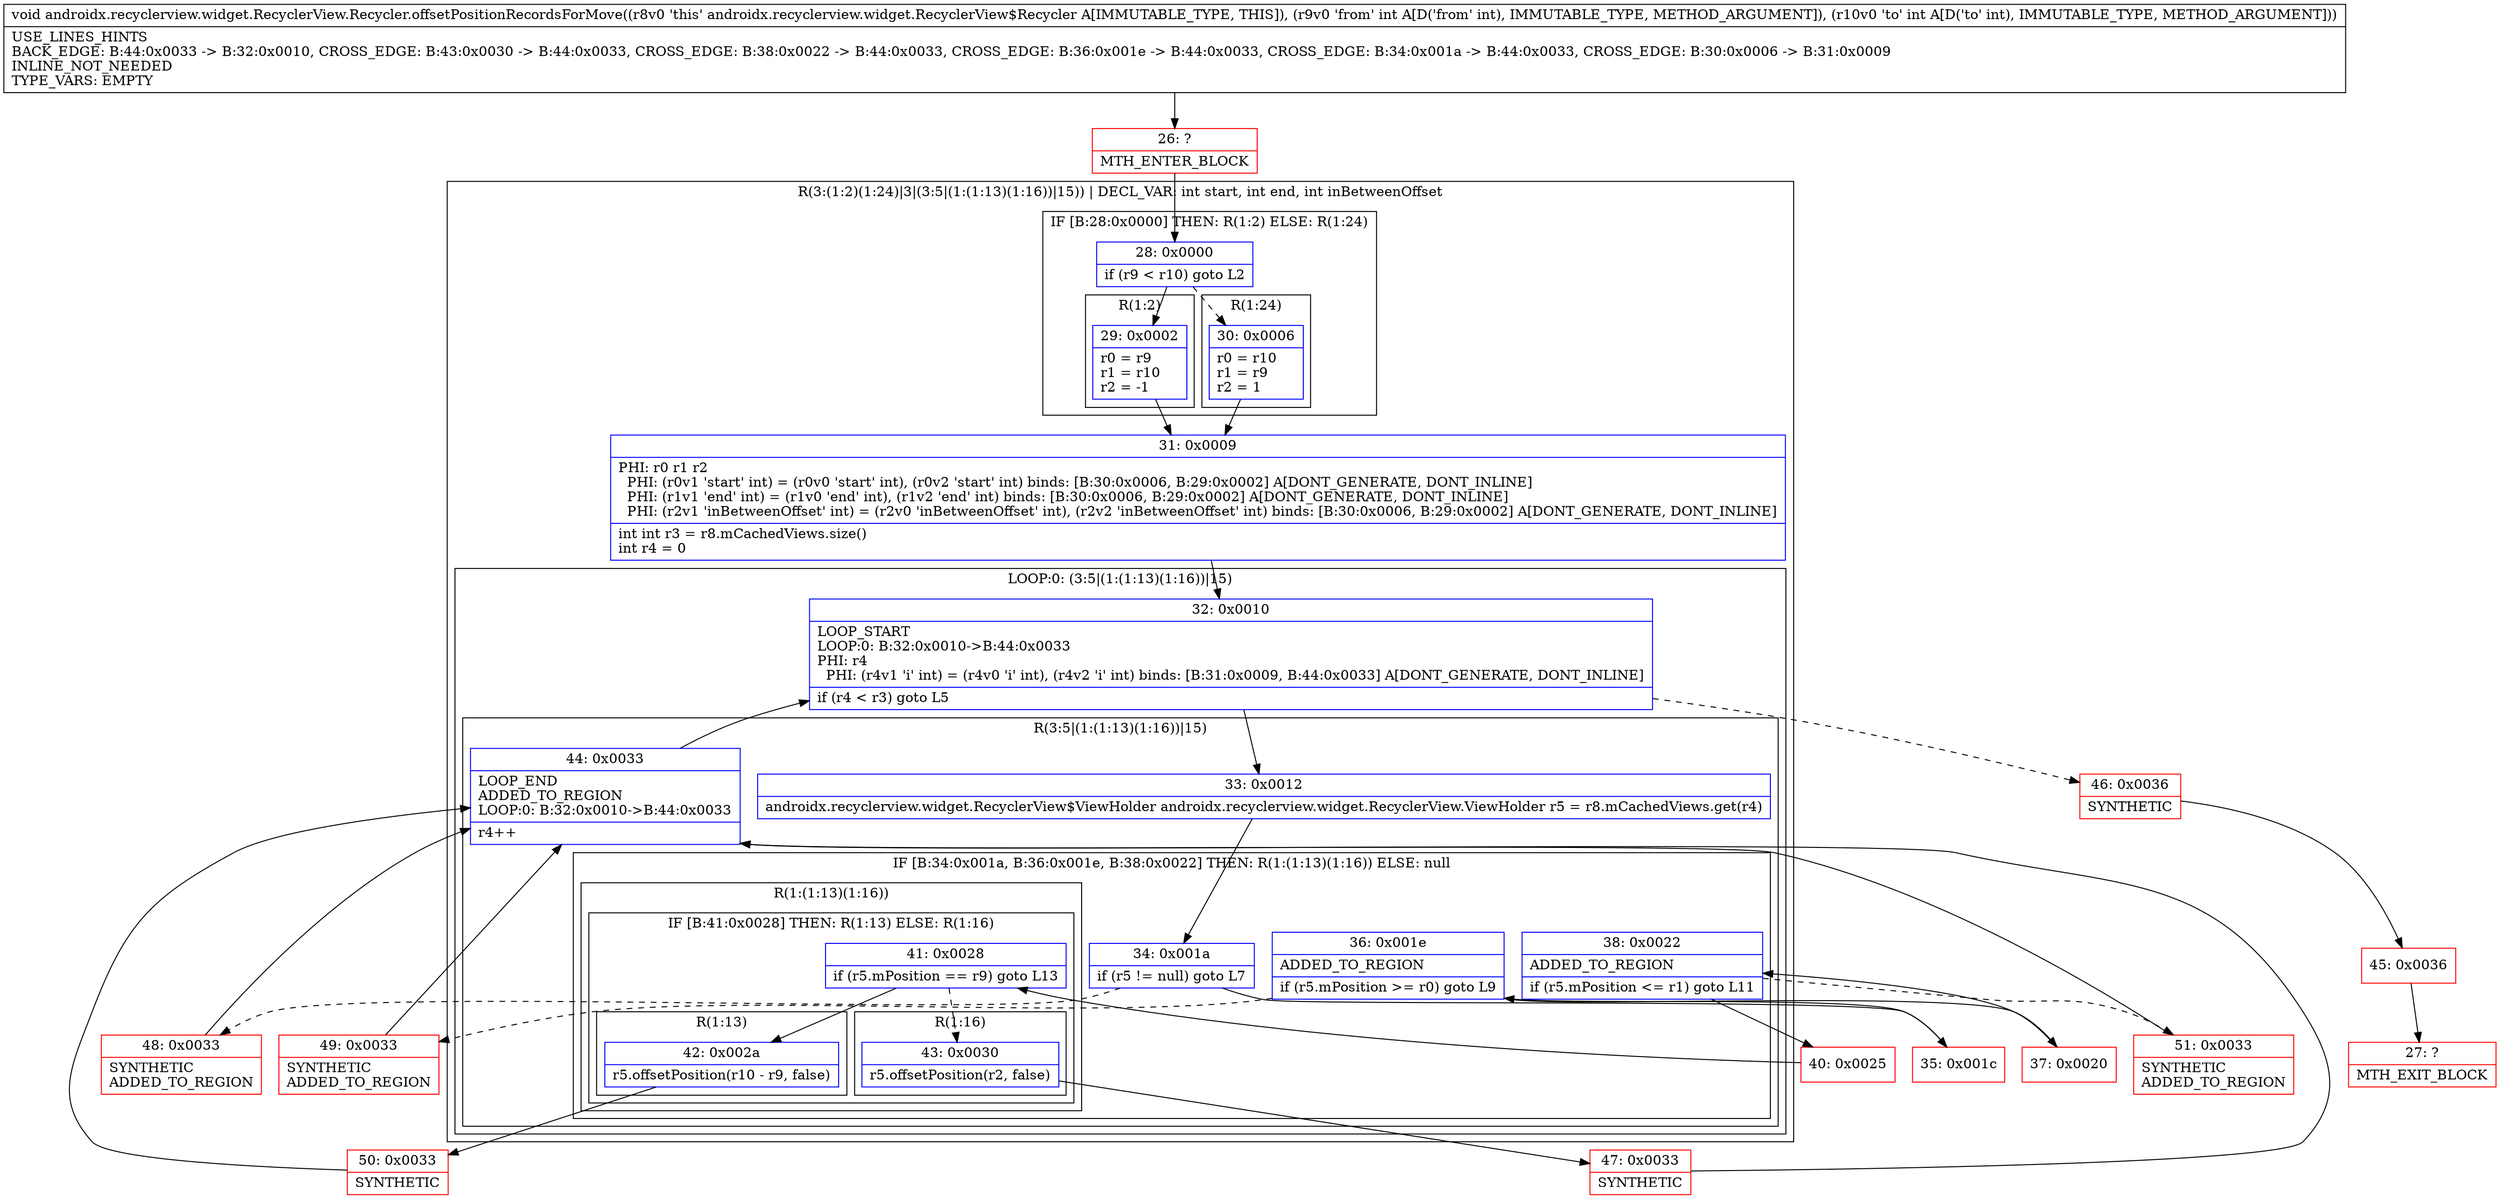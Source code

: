 digraph "CFG forandroidx.recyclerview.widget.RecyclerView.Recycler.offsetPositionRecordsForMove(II)V" {
subgraph cluster_Region_2004712712 {
label = "R(3:(1:2)(1:24)|3|(3:5|(1:(1:13)(1:16))|15)) | DECL_VAR: int start, int end, int inBetweenOffset\l";
node [shape=record,color=blue];
subgraph cluster_IfRegion_954962593 {
label = "IF [B:28:0x0000] THEN: R(1:2) ELSE: R(1:24)";
node [shape=record,color=blue];
Node_28 [shape=record,label="{28\:\ 0x0000|if (r9 \< r10) goto L2\l}"];
subgraph cluster_Region_126832339 {
label = "R(1:2)";
node [shape=record,color=blue];
Node_29 [shape=record,label="{29\:\ 0x0002|r0 = r9\lr1 = r10\lr2 = \-1\l}"];
}
subgraph cluster_Region_506048311 {
label = "R(1:24)";
node [shape=record,color=blue];
Node_30 [shape=record,label="{30\:\ 0x0006|r0 = r10\lr1 = r9\lr2 = 1\l}"];
}
}
Node_31 [shape=record,label="{31\:\ 0x0009|PHI: r0 r1 r2 \l  PHI: (r0v1 'start' int) = (r0v0 'start' int), (r0v2 'start' int) binds: [B:30:0x0006, B:29:0x0002] A[DONT_GENERATE, DONT_INLINE]\l  PHI: (r1v1 'end' int) = (r1v0 'end' int), (r1v2 'end' int) binds: [B:30:0x0006, B:29:0x0002] A[DONT_GENERATE, DONT_INLINE]\l  PHI: (r2v1 'inBetweenOffset' int) = (r2v0 'inBetweenOffset' int), (r2v2 'inBetweenOffset' int) binds: [B:30:0x0006, B:29:0x0002] A[DONT_GENERATE, DONT_INLINE]\l|int int r3 = r8.mCachedViews.size()\lint r4 = 0\l}"];
subgraph cluster_LoopRegion_600608102 {
label = "LOOP:0: (3:5|(1:(1:13)(1:16))|15)";
node [shape=record,color=blue];
Node_32 [shape=record,label="{32\:\ 0x0010|LOOP_START\lLOOP:0: B:32:0x0010\-\>B:44:0x0033\lPHI: r4 \l  PHI: (r4v1 'i' int) = (r4v0 'i' int), (r4v2 'i' int) binds: [B:31:0x0009, B:44:0x0033] A[DONT_GENERATE, DONT_INLINE]\l|if (r4 \< r3) goto L5\l}"];
subgraph cluster_Region_1884282431 {
label = "R(3:5|(1:(1:13)(1:16))|15)";
node [shape=record,color=blue];
Node_33 [shape=record,label="{33\:\ 0x0012|androidx.recyclerview.widget.RecyclerView$ViewHolder androidx.recyclerview.widget.RecyclerView.ViewHolder r5 = r8.mCachedViews.get(r4)\l}"];
subgraph cluster_IfRegion_223084339 {
label = "IF [B:34:0x001a, B:36:0x001e, B:38:0x0022] THEN: R(1:(1:13)(1:16)) ELSE: null";
node [shape=record,color=blue];
Node_34 [shape=record,label="{34\:\ 0x001a|if (r5 != null) goto L7\l}"];
Node_36 [shape=record,label="{36\:\ 0x001e|ADDED_TO_REGION\l|if (r5.mPosition \>= r0) goto L9\l}"];
Node_38 [shape=record,label="{38\:\ 0x0022|ADDED_TO_REGION\l|if (r5.mPosition \<= r1) goto L11\l}"];
subgraph cluster_Region_193532579 {
label = "R(1:(1:13)(1:16))";
node [shape=record,color=blue];
subgraph cluster_IfRegion_289556143 {
label = "IF [B:41:0x0028] THEN: R(1:13) ELSE: R(1:16)";
node [shape=record,color=blue];
Node_41 [shape=record,label="{41\:\ 0x0028|if (r5.mPosition == r9) goto L13\l}"];
subgraph cluster_Region_1445092956 {
label = "R(1:13)";
node [shape=record,color=blue];
Node_42 [shape=record,label="{42\:\ 0x002a|r5.offsetPosition(r10 \- r9, false)\l}"];
}
subgraph cluster_Region_1486019713 {
label = "R(1:16)";
node [shape=record,color=blue];
Node_43 [shape=record,label="{43\:\ 0x0030|r5.offsetPosition(r2, false)\l}"];
}
}
}
}
Node_44 [shape=record,label="{44\:\ 0x0033|LOOP_END\lADDED_TO_REGION\lLOOP:0: B:32:0x0010\-\>B:44:0x0033\l|r4++\l}"];
}
}
}
Node_26 [shape=record,color=red,label="{26\:\ ?|MTH_ENTER_BLOCK\l}"];
Node_35 [shape=record,color=red,label="{35\:\ 0x001c}"];
Node_37 [shape=record,color=red,label="{37\:\ 0x0020}"];
Node_40 [shape=record,color=red,label="{40\:\ 0x0025}"];
Node_50 [shape=record,color=red,label="{50\:\ 0x0033|SYNTHETIC\l}"];
Node_47 [shape=record,color=red,label="{47\:\ 0x0033|SYNTHETIC\l}"];
Node_51 [shape=record,color=red,label="{51\:\ 0x0033|SYNTHETIC\lADDED_TO_REGION\l}"];
Node_49 [shape=record,color=red,label="{49\:\ 0x0033|SYNTHETIC\lADDED_TO_REGION\l}"];
Node_48 [shape=record,color=red,label="{48\:\ 0x0033|SYNTHETIC\lADDED_TO_REGION\l}"];
Node_46 [shape=record,color=red,label="{46\:\ 0x0036|SYNTHETIC\l}"];
Node_45 [shape=record,color=red,label="{45\:\ 0x0036}"];
Node_27 [shape=record,color=red,label="{27\:\ ?|MTH_EXIT_BLOCK\l}"];
MethodNode[shape=record,label="{void androidx.recyclerview.widget.RecyclerView.Recycler.offsetPositionRecordsForMove((r8v0 'this' androidx.recyclerview.widget.RecyclerView$Recycler A[IMMUTABLE_TYPE, THIS]), (r9v0 'from' int A[D('from' int), IMMUTABLE_TYPE, METHOD_ARGUMENT]), (r10v0 'to' int A[D('to' int), IMMUTABLE_TYPE, METHOD_ARGUMENT]))  | USE_LINES_HINTS\lBACK_EDGE: B:44:0x0033 \-\> B:32:0x0010, CROSS_EDGE: B:43:0x0030 \-\> B:44:0x0033, CROSS_EDGE: B:38:0x0022 \-\> B:44:0x0033, CROSS_EDGE: B:36:0x001e \-\> B:44:0x0033, CROSS_EDGE: B:34:0x001a \-\> B:44:0x0033, CROSS_EDGE: B:30:0x0006 \-\> B:31:0x0009\lINLINE_NOT_NEEDED\lTYPE_VARS: EMPTY\l}"];
MethodNode -> Node_26;Node_28 -> Node_29;
Node_28 -> Node_30[style=dashed];
Node_29 -> Node_31;
Node_30 -> Node_31;
Node_31 -> Node_32;
Node_32 -> Node_33;
Node_32 -> Node_46[style=dashed];
Node_33 -> Node_34;
Node_34 -> Node_35;
Node_34 -> Node_48[style=dashed];
Node_36 -> Node_37;
Node_36 -> Node_49[style=dashed];
Node_38 -> Node_40;
Node_38 -> Node_51[style=dashed];
Node_41 -> Node_42;
Node_41 -> Node_43[style=dashed];
Node_42 -> Node_50;
Node_43 -> Node_47;
Node_44 -> Node_32;
Node_26 -> Node_28;
Node_35 -> Node_36;
Node_37 -> Node_38;
Node_40 -> Node_41;
Node_50 -> Node_44;
Node_47 -> Node_44;
Node_51 -> Node_44;
Node_49 -> Node_44;
Node_48 -> Node_44;
Node_46 -> Node_45;
Node_45 -> Node_27;
}


